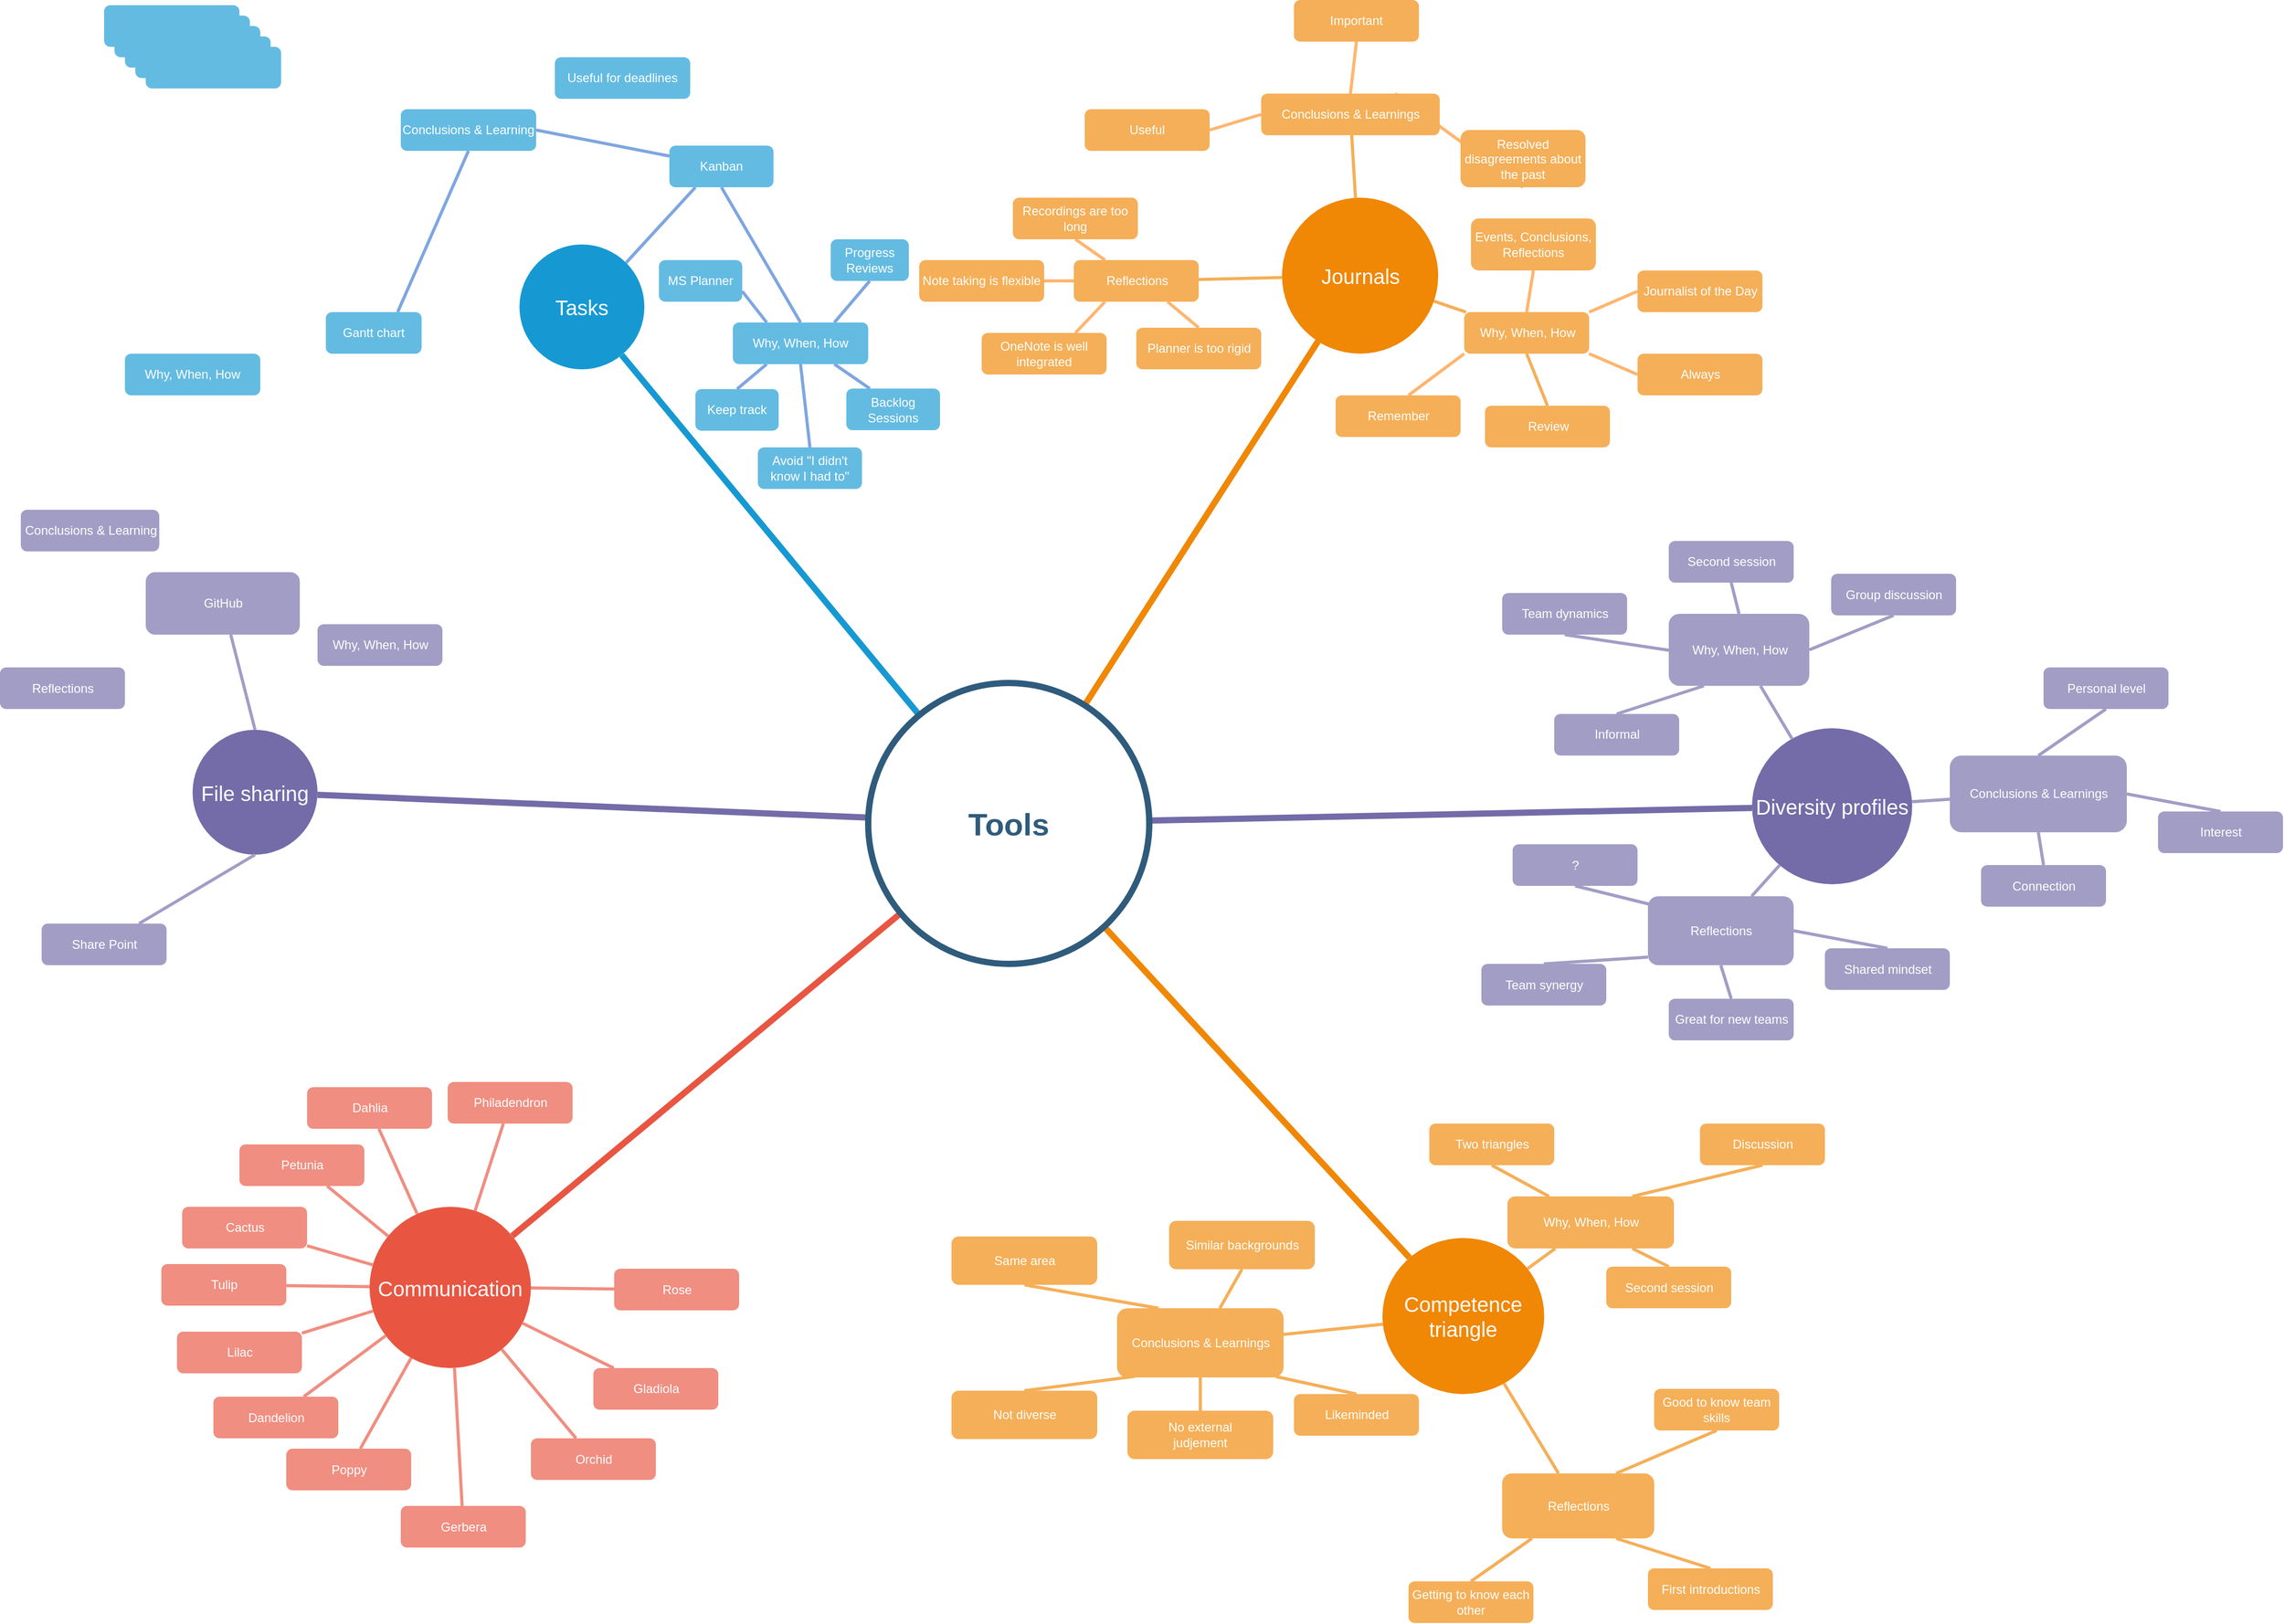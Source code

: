 <mxfile version="13.7.7" type="github">
  <diagram id="6a731a19-8d31-9384-78a2-239565b7b9f0" name="Page-1">
    <mxGraphModel dx="1673" dy="936" grid="1" gridSize="10" guides="1" tooltips="1" connect="1" arrows="1" fold="1" page="1" pageScale="1" pageWidth="1169" pageHeight="827" background="#ffffff" math="0" shadow="0">
      <root>
        <mxCell id="0" />
        <mxCell id="1" parent="0" />
        <mxCell id="bX_sGphsYdJyJwY-GeFy-1598" style="edgeStyle=none;orthogonalLoop=1;jettySize=auto;html=1;exitX=1;exitY=0;exitDx=0;exitDy=0;entryX=0.25;entryY=1;entryDx=0;entryDy=0;startArrow=none;startFill=0;endArrow=none;endFill=0;strokeWidth=3;strokeColor=#7EA6E0;" edge="1" parent="1" source="1350" target="bX_sGphsYdJyJwY-GeFy-1595">
          <mxGeometry relative="1" as="geometry" />
        </mxCell>
        <mxCell id="1350" value="Tasks" style="ellipse;whiteSpace=wrap;html=1;shadow=0;fontFamily=Helvetica;fontSize=20;fontColor=#FFFFFF;align=center;strokeWidth=3;fillColor=#1699D3;strokeColor=none;" parent="1" vertex="1">
          <mxGeometry x="626" y="255" width="120" height="120" as="geometry" />
        </mxCell>
        <mxCell id="1351" value="Journals" style="ellipse;whiteSpace=wrap;html=1;shadow=0;fontFamily=Helvetica;fontSize=20;fontColor=#FFFFFF;align=center;strokeWidth=3;fillColor=#F08705;strokeColor=none;gradientColor=none;" parent="1" vertex="1">
          <mxGeometry x="1358.5" y="210" width="150" height="150" as="geometry" />
        </mxCell>
        <mxCell id="1354" value="Diversity profiles" style="ellipse;whiteSpace=wrap;html=1;shadow=0;fontFamily=Helvetica;fontSize=20;fontColor=#FFFFFF;align=center;strokeWidth=3;fillColor=#736ca8;strokeColor=none;" parent="1" vertex="1">
          <mxGeometry x="1810" y="720" width="153.84" height="150" as="geometry" />
        </mxCell>
        <mxCell id="1355" value="Competence triangle" style="ellipse;whiteSpace=wrap;html=1;shadow=0;fontFamily=Helvetica;fontSize=20;fontColor=#FFFFFF;align=center;strokeWidth=3;fillColor=#F08705;strokeColor=none;" parent="1" vertex="1">
          <mxGeometry x="1455" y="1210" width="155.36" height="150" as="geometry" />
        </mxCell>
        <mxCell id="1356" value="Communication" style="ellipse;whiteSpace=wrap;html=1;shadow=0;fontFamily=Helvetica;fontSize=20;fontColor=#FFFFFF;align=center;strokeWidth=3;fillColor=#E85642;strokeColor=none;" parent="1" vertex="1">
          <mxGeometry x="482" y="1180" width="155" height="155" as="geometry" />
        </mxCell>
        <mxCell id="bX_sGphsYdJyJwY-GeFy-1578" style="edgeStyle=none;orthogonalLoop=1;jettySize=auto;html=1;exitX=0.75;exitY=0;exitDx=0;exitDy=0;entryX=0.5;entryY=1;entryDx=0;entryDy=0;startArrow=none;startFill=0;endArrow=none;endFill=0;strokeColor=#FFB570;strokeWidth=3;" edge="1" parent="1" source="1357" target="bX_sGphsYdJyJwY-GeFy-1561">
          <mxGeometry relative="1" as="geometry" />
        </mxCell>
        <mxCell id="bX_sGphsYdJyJwY-GeFy-1579" style="edgeStyle=none;orthogonalLoop=1;jettySize=auto;html=1;exitX=0.5;exitY=0;exitDx=0;exitDy=0;entryX=0.5;entryY=1;entryDx=0;entryDy=0;startArrow=none;startFill=0;endArrow=none;endFill=0;strokeColor=#FFB570;strokeWidth=3;" edge="1" parent="1" source="1357" target="bX_sGphsYdJyJwY-GeFy-1560">
          <mxGeometry relative="1" as="geometry" />
        </mxCell>
        <mxCell id="bX_sGphsYdJyJwY-GeFy-1580" style="edgeStyle=none;orthogonalLoop=1;jettySize=auto;html=1;exitX=0;exitY=0.5;exitDx=0;exitDy=0;entryX=1;entryY=0.5;entryDx=0;entryDy=0;startArrow=none;startFill=0;endArrow=none;endFill=0;strokeColor=#FFB570;strokeWidth=3;" edge="1" parent="1" source="1357" target="bX_sGphsYdJyJwY-GeFy-1559">
          <mxGeometry relative="1" as="geometry" />
        </mxCell>
        <mxCell id="1357" value="Conclusions &amp;amp; Learnings" style="rounded=1;fillColor=#f5af58;strokeColor=none;strokeWidth=3;shadow=0;html=1;fontColor=#FFFFFF;" parent="1" vertex="1">
          <mxGeometry x="1338.5" y="110" width="171.5" height="40" as="geometry" />
        </mxCell>
        <mxCell id="1358" value="" style="rounded=1;fillColor=#64BBE2;strokeColor=none;strokeWidth=3;shadow=0;html=1;fontColor=#FFFFFF;whiteSpace=wrap;" parent="1" vertex="1">
          <mxGeometry x="227" y="25.0" width="130" height="40" as="geometry" />
        </mxCell>
        <mxCell id="1359" style="endArrow=none;strokeWidth=6;strokeColor=#1699D3;html=1;" parent="1" source="1515" target="1350" edge="1">
          <mxGeometry relative="1" as="geometry" />
        </mxCell>
        <mxCell id="1360" style="endArrow=none;strokeWidth=6;strokeColor=#f08705;html=1;" parent="1" source="1515" target="1351" edge="1">
          <mxGeometry relative="1" as="geometry" />
        </mxCell>
        <mxCell id="1363" style="endArrow=none;strokeWidth=6;strokeColor=#736CA8;html=1;" parent="1" source="1515" target="1516" edge="1">
          <mxGeometry relative="1" as="geometry" />
        </mxCell>
        <mxCell id="1364" style="endArrow=none;strokeWidth=6;strokeColor=#736ca8;html=1;" parent="1" source="1515" target="1354" edge="1">
          <mxGeometry relative="1" as="geometry" />
        </mxCell>
        <mxCell id="1365" value="" style="edgeStyle=none;endArrow=none;strokeWidth=6;strokeColor=#F08705;html=1;" parent="1" source="1515" target="1355" edge="1">
          <mxGeometry x="181" y="226.5" width="100" height="100" as="geometry">
            <mxPoint x="181" y="326.5" as="sourcePoint" />
            <mxPoint x="281" y="226.5" as="targetPoint" />
          </mxGeometry>
        </mxCell>
        <mxCell id="1366" value="" style="edgeStyle=none;endArrow=none;strokeWidth=6;strokeColor=#E85642;html=1;" parent="1" source="1515" target="1356" edge="1">
          <mxGeometry x="181" y="226.5" width="100" height="100" as="geometry">
            <mxPoint x="181" y="326.5" as="sourcePoint" />
            <mxPoint x="281" y="226.5" as="targetPoint" />
          </mxGeometry>
        </mxCell>
        <mxCell id="bX_sGphsYdJyJwY-GeFy-1583" style="edgeStyle=none;orthogonalLoop=1;jettySize=auto;html=1;exitX=0.75;exitY=1;exitDx=0;exitDy=0;entryX=0.5;entryY=0;entryDx=0;entryDy=0;startArrow=none;startFill=0;endArrow=none;endFill=0;strokeColor=#FFB570;strokeWidth=3;" edge="1" parent="1" source="1389" target="bX_sGphsYdJyJwY-GeFy-1556">
          <mxGeometry relative="1" as="geometry" />
        </mxCell>
        <mxCell id="bX_sGphsYdJyJwY-GeFy-1584" style="edgeStyle=none;orthogonalLoop=1;jettySize=auto;html=1;exitX=0.25;exitY=1;exitDx=0;exitDy=0;entryX=0.75;entryY=0;entryDx=0;entryDy=0;startArrow=none;startFill=0;endArrow=none;endFill=0;strokeColor=#FFB570;strokeWidth=3;" edge="1" parent="1" source="1389" target="bX_sGphsYdJyJwY-GeFy-1555">
          <mxGeometry relative="1" as="geometry" />
        </mxCell>
        <mxCell id="bX_sGphsYdJyJwY-GeFy-1585" style="edgeStyle=none;orthogonalLoop=1;jettySize=auto;html=1;exitX=0;exitY=0.5;exitDx=0;exitDy=0;entryX=1;entryY=0.5;entryDx=0;entryDy=0;startArrow=none;startFill=0;endArrow=none;endFill=0;strokeColor=#FFB570;strokeWidth=3;" edge="1" parent="1" source="1389" target="bX_sGphsYdJyJwY-GeFy-1557">
          <mxGeometry relative="1" as="geometry" />
        </mxCell>
        <mxCell id="bX_sGphsYdJyJwY-GeFy-1586" style="edgeStyle=none;orthogonalLoop=1;jettySize=auto;html=1;exitX=0.25;exitY=0;exitDx=0;exitDy=0;entryX=0.5;entryY=1;entryDx=0;entryDy=0;startArrow=none;startFill=0;endArrow=none;endFill=0;strokeColor=#FFB570;strokeWidth=3;" edge="1" parent="1" source="1389" target="bX_sGphsYdJyJwY-GeFy-1558">
          <mxGeometry relative="1" as="geometry" />
        </mxCell>
        <mxCell id="1389" value="Reflections" style="rounded=1;fillColor=#f5af58;strokeColor=none;strokeWidth=3;shadow=0;html=1;fontColor=#FFFFFF;" parent="1" vertex="1">
          <mxGeometry x="1158.5" y="270" width="120" height="40" as="geometry" />
        </mxCell>
        <mxCell id="bX_sGphsYdJyJwY-GeFy-1572" style="orthogonalLoop=1;jettySize=auto;html=1;exitX=0;exitY=1;exitDx=0;exitDy=0;entryX=0.583;entryY=0;entryDx=0;entryDy=0;entryPerimeter=0;fillColor=#ffe6cc;strokeWidth=3;startArrow=none;startFill=0;endArrow=none;endFill=0;strokeColor=#FFB570;" edge="1" parent="1" source="1390" target="bX_sGphsYdJyJwY-GeFy-1552">
          <mxGeometry relative="1" as="geometry" />
        </mxCell>
        <mxCell id="bX_sGphsYdJyJwY-GeFy-1573" style="edgeStyle=none;orthogonalLoop=1;jettySize=auto;html=1;exitX=1;exitY=1;exitDx=0;exitDy=0;entryX=0;entryY=0.5;entryDx=0;entryDy=0;startArrow=none;startFill=0;endArrow=none;endFill=0;strokeColor=#FFB570;strokeWidth=3;" edge="1" parent="1" source="1390" target="bX_sGphsYdJyJwY-GeFy-1550">
          <mxGeometry relative="1" as="geometry" />
        </mxCell>
        <mxCell id="bX_sGphsYdJyJwY-GeFy-1574" style="edgeStyle=none;orthogonalLoop=1;jettySize=auto;html=1;exitX=1;exitY=0;exitDx=0;exitDy=0;entryX=0;entryY=0.5;entryDx=0;entryDy=0;startArrow=none;startFill=0;endArrow=none;endFill=0;strokeColor=#FFB570;strokeWidth=3;" edge="1" parent="1" source="1390" target="bX_sGphsYdJyJwY-GeFy-1549">
          <mxGeometry relative="1" as="geometry" />
        </mxCell>
        <mxCell id="bX_sGphsYdJyJwY-GeFy-1575" style="edgeStyle=none;orthogonalLoop=1;jettySize=auto;html=1;exitX=0.5;exitY=0;exitDx=0;exitDy=0;entryX=0.5;entryY=1;entryDx=0;entryDy=0;startArrow=none;startFill=0;endArrow=none;endFill=0;strokeColor=#FFB570;strokeWidth=3;" edge="1" parent="1" source="1390" target="bX_sGphsYdJyJwY-GeFy-1548">
          <mxGeometry relative="1" as="geometry" />
        </mxCell>
        <mxCell id="1390" value="Why, When, How" style="rounded=1;fillColor=#f5af58;strokeColor=none;strokeWidth=3;shadow=0;html=1;fontColor=#FFFFFF;" parent="1" vertex="1">
          <mxGeometry x="1533.5" y="320" width="120" height="40" as="geometry" />
        </mxCell>
        <mxCell id="1399" value="" style="edgeStyle=none;endArrow=none;strokeWidth=3;strokeColor=#F5AF58;html=1;" parent="1" source="1351" target="1357" edge="1">
          <mxGeometry x="258.5" y="20" width="100" height="100" as="geometry">
            <mxPoint x="258.5" y="120" as="sourcePoint" />
            <mxPoint x="358.5" y="20" as="targetPoint" />
          </mxGeometry>
        </mxCell>
        <mxCell id="1401" value="" style="edgeStyle=none;endArrow=none;strokeWidth=3;strokeColor=#F5AF58;html=1;" parent="1" source="1351" target="1389" edge="1">
          <mxGeometry x="258.5" y="20" width="100" height="100" as="geometry">
            <mxPoint x="258.5" y="120" as="sourcePoint" />
            <mxPoint x="358.5" y="20" as="targetPoint" />
          </mxGeometry>
        </mxCell>
        <mxCell id="1402" value="" style="edgeStyle=none;endArrow=none;strokeWidth=3;strokeColor=#F5AF58;html=1;" parent="1" source="1351" target="1390" edge="1">
          <mxGeometry x="258.5" y="20" width="100" height="100" as="geometry">
            <mxPoint x="258.5" y="120" as="sourcePoint" />
            <mxPoint x="358.5" y="20" as="targetPoint" />
          </mxGeometry>
        </mxCell>
        <mxCell id="1457" value="Why, When, How" style="rounded=1;fillColor=#a29dc5;strokeColor=none;strokeWidth=3;shadow=0;html=1;fontColor=#FFFFFF;" parent="1" vertex="1">
          <mxGeometry x="1730" y="610" width="135" height="69.25" as="geometry" />
        </mxCell>
        <mxCell id="1458" value="Reflections" style="rounded=1;fillColor=#a29dc5;strokeColor=none;strokeWidth=3;shadow=0;html=1;fontColor=#FFFFFF;" parent="1" vertex="1">
          <mxGeometry x="1710" y="881.5" width="140" height="66.25" as="geometry" />
        </mxCell>
        <mxCell id="1460" value="Conclusions &amp;amp; Learnings" style="rounded=1;fillColor=#a29dc5;strokeColor=none;strokeWidth=3;shadow=0;html=1;fontColor=#FFFFFF;" parent="1" vertex="1">
          <mxGeometry x="2000" y="746.25" width="170" height="73.75" as="geometry" />
        </mxCell>
        <mxCell id="1463" value="" style="edgeStyle=none;endArrow=none;strokeWidth=3;strokeColor=#A29DC5;html=1;" parent="1" source="1354" target="1460" edge="1">
          <mxGeometry x="350" y="-551.25" width="100" height="100" as="geometry">
            <mxPoint x="350" y="-451.25" as="sourcePoint" />
            <mxPoint x="450" y="-551.25" as="targetPoint" />
          </mxGeometry>
        </mxCell>
        <mxCell id="1465" value="" style="edgeStyle=none;endArrow=none;strokeWidth=3;strokeColor=#A29DC5;html=1;" parent="1" source="1354" target="1458" edge="1">
          <mxGeometry x="350" y="-551.25" width="100" height="100" as="geometry">
            <mxPoint x="350" y="-451.25" as="sourcePoint" />
            <mxPoint x="450" y="-551.25" as="targetPoint" />
          </mxGeometry>
        </mxCell>
        <mxCell id="1467" value="" style="edgeStyle=none;endArrow=none;strokeWidth=3;strokeColor=#A29DC5;html=1;" parent="1" source="1354" target="1457" edge="1">
          <mxGeometry x="350" y="-551.25" width="100" height="100" as="geometry">
            <mxPoint x="350" y="-451.25" as="sourcePoint" />
            <mxPoint x="450" y="-551.25" as="targetPoint" />
          </mxGeometry>
        </mxCell>
        <mxCell id="1468" value="Why, When, How" style="rounded=1;fillColor=#f5af58;strokeColor=none;strokeWidth=3;shadow=0;html=1;fontColor=#FFFFFF;" parent="1" vertex="1">
          <mxGeometry x="1575" y="1170" width="160" height="50" as="geometry" />
        </mxCell>
        <mxCell id="1471" value="Reflections" style="rounded=1;fillColor=#f5af58;strokeColor=none;strokeWidth=3;shadow=0;html=1;fontColor=#FFFFFF;" parent="1" vertex="1">
          <mxGeometry x="1570" y="1436.25" width="146" height="62.5" as="geometry" />
        </mxCell>
        <mxCell id="1473" value="Conclusions &amp;amp; Learnings" style="rounded=1;fillColor=#f5af58;strokeColor=none;strokeWidth=3;shadow=0;html=1;fontColor=#FFFFFF;" parent="1" vertex="1">
          <mxGeometry x="1200" y="1277.5" width="160" height="66.5" as="geometry" />
        </mxCell>
        <mxCell id="1480" value="" style="edgeStyle=none;endArrow=none;strokeWidth=3;strokeColor=#F5AF58;html=1;" parent="1" source="1355" target="1468" edge="1">
          <mxGeometry x="443.5" y="-38.5" width="100" height="100" as="geometry">
            <mxPoint x="443.5" y="61.5" as="sourcePoint" />
            <mxPoint x="543.5" y="-38.5" as="targetPoint" />
          </mxGeometry>
        </mxCell>
        <mxCell id="1483" value="" style="edgeStyle=none;endArrow=none;strokeWidth=3;strokeColor=#F5AF58;html=1;" parent="1" source="1355" target="1471" edge="1">
          <mxGeometry x="443.5" y="-38.5" width="100" height="100" as="geometry">
            <mxPoint x="443.5" y="61.5" as="sourcePoint" />
            <mxPoint x="543.5" y="-38.5" as="targetPoint" />
          </mxGeometry>
        </mxCell>
        <mxCell id="1485" value="" style="edgeStyle=none;endArrow=none;strokeWidth=3;strokeColor=#F5AF58;html=1;" parent="1" source="1355" target="1473" edge="1">
          <mxGeometry x="443.5" y="-38.5" width="100" height="100" as="geometry">
            <mxPoint x="443.5" y="61.5" as="sourcePoint" />
            <mxPoint x="543.5" y="-38.5" as="targetPoint" />
          </mxGeometry>
        </mxCell>
        <mxCell id="1490" value="Philadendron" style="rounded=1;fillColor=#f08e81;strokeColor=none;strokeWidth=3;shadow=0;html=1;fontColor=#FFFFFF;" parent="1" vertex="1">
          <mxGeometry x="557" y="1060" width="120" height="40" as="geometry" />
        </mxCell>
        <mxCell id="1491" value="Dahlia" style="rounded=1;fillColor=#f08e81;strokeColor=none;strokeWidth=3;shadow=0;html=1;fontColor=#FFFFFF;" parent="1" vertex="1">
          <mxGeometry x="422" y="1065" width="120" height="40" as="geometry" />
        </mxCell>
        <mxCell id="1492" value="Petunia" style="rounded=1;fillColor=#f08e81;strokeColor=none;strokeWidth=3;shadow=0;html=1;fontColor=#FFFFFF;" parent="1" vertex="1">
          <mxGeometry x="357" y="1120" width="120" height="40" as="geometry" />
        </mxCell>
        <mxCell id="1493" value="Cactus" style="rounded=1;fillColor=#f08e81;strokeColor=none;strokeWidth=3;shadow=0;html=1;fontColor=#FFFFFF;" parent="1" vertex="1">
          <mxGeometry x="302" y="1180" width="120" height="40" as="geometry" />
        </mxCell>
        <mxCell id="1494" value="Tulip" style="rounded=1;fillColor=#f08e81;strokeColor=none;strokeWidth=3;shadow=0;html=1;fontColor=#FFFFFF;" parent="1" vertex="1">
          <mxGeometry x="282" y="1235" width="120" height="40" as="geometry" />
        </mxCell>
        <mxCell id="1495" value="Lilac" style="rounded=1;fillColor=#f08e81;strokeColor=none;strokeWidth=3;shadow=0;html=1;fontColor=#FFFFFF;" parent="1" vertex="1">
          <mxGeometry x="297" y="1300" width="120" height="40" as="geometry" />
        </mxCell>
        <mxCell id="1496" value="Dandelion" style="rounded=1;fillColor=#f08e81;strokeColor=none;strokeWidth=3;shadow=0;html=1;fontColor=#FFFFFF;" parent="1" vertex="1">
          <mxGeometry x="332" y="1362.5" width="120" height="40" as="geometry" />
        </mxCell>
        <mxCell id="1497" value="Poppy" style="rounded=1;fillColor=#f08e81;strokeColor=none;strokeWidth=3;shadow=0;html=1;fontColor=#FFFFFF;" parent="1" vertex="1">
          <mxGeometry x="402" y="1412.5" width="120" height="40" as="geometry" />
        </mxCell>
        <mxCell id="1498" value="Gerbera" style="rounded=1;fillColor=#f08e81;strokeColor=none;strokeWidth=3;shadow=0;html=1;fontColor=#FFFFFF;" parent="1" vertex="1">
          <mxGeometry x="512" y="1467.5" width="120" height="40" as="geometry" />
        </mxCell>
        <mxCell id="1499" value="Orchid" style="rounded=1;fillColor=#f08e81;strokeColor=none;strokeWidth=3;shadow=0;html=1;fontColor=#FFFFFF;" parent="1" vertex="1">
          <mxGeometry x="637" y="1402.5" width="120" height="40" as="geometry" />
        </mxCell>
        <mxCell id="1500" value="Gladiola" style="rounded=1;fillColor=#f08e81;strokeColor=none;strokeWidth=3;shadow=0;html=1;fontColor=#FFFFFF;" parent="1" vertex="1">
          <mxGeometry x="697" y="1335" width="120" height="40" as="geometry" />
        </mxCell>
        <mxCell id="1501" value="Rose" style="rounded=1;fillColor=#f08e81;strokeColor=none;strokeWidth=3;shadow=0;html=1;fontColor=#FFFFFF;" parent="1" vertex="1">
          <mxGeometry x="717" y="1239.5" width="120" height="40" as="geometry" />
        </mxCell>
        <mxCell id="1502" value="" style="edgeStyle=none;endArrow=none;strokeWidth=3;strokeColor=#F08E81;html=1;" parent="1" source="1356" target="1501" edge="1">
          <mxGeometry x="122" y="105" width="100" height="100" as="geometry">
            <mxPoint x="122" y="205" as="sourcePoint" />
            <mxPoint x="222" y="105" as="targetPoint" />
          </mxGeometry>
        </mxCell>
        <mxCell id="1503" value="" style="edgeStyle=none;endArrow=none;strokeWidth=3;strokeColor=#F08E81;html=1;" parent="1" source="1356" target="1490" edge="1">
          <mxGeometry x="122" y="105" width="100" height="100" as="geometry">
            <mxPoint x="122" y="205" as="sourcePoint" />
            <mxPoint x="222" y="105" as="targetPoint" />
          </mxGeometry>
        </mxCell>
        <mxCell id="1504" value="" style="edgeStyle=none;endArrow=none;strokeWidth=3;strokeColor=#F08E81;html=1;" parent="1" source="1356" target="1491" edge="1">
          <mxGeometry x="122" y="105" width="100" height="100" as="geometry">
            <mxPoint x="122" y="205" as="sourcePoint" />
            <mxPoint x="222" y="105" as="targetPoint" />
          </mxGeometry>
        </mxCell>
        <mxCell id="1505" value="" style="edgeStyle=none;endArrow=none;strokeWidth=3;strokeColor=#F08E81;html=1;" parent="1" source="1356" target="1492" edge="1">
          <mxGeometry x="122" y="105" width="100" height="100" as="geometry">
            <mxPoint x="122" y="205" as="sourcePoint" />
            <mxPoint x="222" y="105" as="targetPoint" />
          </mxGeometry>
        </mxCell>
        <mxCell id="1506" value="" style="edgeStyle=none;endArrow=none;strokeWidth=3;strokeColor=#F08E81;html=1;" parent="1" source="1356" target="1493" edge="1">
          <mxGeometry x="122" y="105" width="100" height="100" as="geometry">
            <mxPoint x="122" y="205" as="sourcePoint" />
            <mxPoint x="222" y="105" as="targetPoint" />
          </mxGeometry>
        </mxCell>
        <mxCell id="1507" value="" style="edgeStyle=none;endArrow=none;strokeWidth=3;strokeColor=#F08E81;html=1;" parent="1" source="1356" target="1494" edge="1">
          <mxGeometry x="122" y="105" width="100" height="100" as="geometry">
            <mxPoint x="122" y="205" as="sourcePoint" />
            <mxPoint x="222" y="105" as="targetPoint" />
          </mxGeometry>
        </mxCell>
        <mxCell id="1508" value="" style="edgeStyle=none;endArrow=none;strokeWidth=3;strokeColor=#F08E81;html=1;" parent="1" source="1356" target="1495" edge="1">
          <mxGeometry x="122" y="105" width="100" height="100" as="geometry">
            <mxPoint x="122" y="205" as="sourcePoint" />
            <mxPoint x="222" y="105" as="targetPoint" />
          </mxGeometry>
        </mxCell>
        <mxCell id="1509" value="" style="edgeStyle=none;endArrow=none;strokeWidth=3;strokeColor=#F08E81;html=1;" parent="1" source="1356" target="1496" edge="1">
          <mxGeometry x="122" y="105" width="100" height="100" as="geometry">
            <mxPoint x="122" y="205" as="sourcePoint" />
            <mxPoint x="222" y="105" as="targetPoint" />
          </mxGeometry>
        </mxCell>
        <mxCell id="1510" value="" style="edgeStyle=none;endArrow=none;strokeWidth=3;strokeColor=#F08E81;html=1;" parent="1" source="1356" target="1497" edge="1">
          <mxGeometry x="122" y="105" width="100" height="100" as="geometry">
            <mxPoint x="122" y="205" as="sourcePoint" />
            <mxPoint x="222" y="105" as="targetPoint" />
          </mxGeometry>
        </mxCell>
        <mxCell id="1511" value="" style="edgeStyle=none;endArrow=none;strokeWidth=3;strokeColor=#F08E81;html=1;" parent="1" source="1356" target="1498" edge="1">
          <mxGeometry x="122" y="105" width="100" height="100" as="geometry">
            <mxPoint x="122" y="205" as="sourcePoint" />
            <mxPoint x="222" y="105" as="targetPoint" />
          </mxGeometry>
        </mxCell>
        <mxCell id="1512" value="" style="edgeStyle=none;endArrow=none;strokeWidth=3;strokeColor=#F08E81;html=1;" parent="1" source="1356" target="1499" edge="1">
          <mxGeometry x="122" y="105" width="100" height="100" as="geometry">
            <mxPoint x="122" y="205" as="sourcePoint" />
            <mxPoint x="222" y="105" as="targetPoint" />
          </mxGeometry>
        </mxCell>
        <mxCell id="1513" value="" style="edgeStyle=none;endArrow=none;strokeWidth=3;strokeColor=#F08E81;html=1;" parent="1" source="1356" target="1500" edge="1">
          <mxGeometry x="122" y="105" width="100" height="100" as="geometry">
            <mxPoint x="122" y="205" as="sourcePoint" />
            <mxPoint x="222" y="105" as="targetPoint" />
          </mxGeometry>
        </mxCell>
        <mxCell id="1515" value="Tools" style="ellipse;whiteSpace=wrap;html=1;shadow=0;fontFamily=Helvetica;fontSize=30;fontColor=#2F5B7C;align=center;strokeColor=#2F5B7C;strokeWidth=6;fillColor=#FFFFFF;fontStyle=1;gradientColor=none;" parent="1" vertex="1">
          <mxGeometry x="961" y="676.5" width="270" height="270" as="geometry" />
        </mxCell>
        <mxCell id="1516" value="File sharing" style="ellipse;whiteSpace=wrap;html=1;shadow=0;fontFamily=Helvetica;fontSize=20;fontColor=#FFFFFF;align=center;strokeWidth=3;fillColor=#736ca8;strokeColor=none;" parent="1" vertex="1">
          <mxGeometry x="312" y="721.5" width="120" height="120" as="geometry" />
        </mxCell>
        <mxCell id="1519" value="GitHub" style="rounded=1;fillColor=#a29dc5;strokeColor=none;strokeWidth=3;shadow=0;html=1;fontColor=#FFFFFF;" parent="1" vertex="1">
          <mxGeometry x="267" y="570" width="148" height="60" as="geometry" />
        </mxCell>
        <mxCell id="1526" value="Share Point" style="rounded=1;fillColor=#a29dc5;strokeColor=none;strokeWidth=3;shadow=0;html=1;fontColor=#FFFFFF;" parent="1" vertex="1">
          <mxGeometry x="167" y="907.75" width="120" height="40" as="geometry" />
        </mxCell>
        <mxCell id="1531" value="" style="edgeStyle=none;endArrow=none;strokeWidth=3;strokeColor=#A29DC5;html=1;exitX=0.5;exitY=0;exitDx=0;exitDy=0;" parent="1" source="1516" target="1519" edge="1">
          <mxGeometry x="-1498" y="-303.5" width="100" height="100" as="geometry">
            <mxPoint x="-1498" y="-203.5" as="sourcePoint" />
            <mxPoint x="-1398" y="-303.5" as="targetPoint" />
          </mxGeometry>
        </mxCell>
        <mxCell id="1538" value="" style="edgeStyle=none;endArrow=none;strokeWidth=3;strokeColor=#A29DC5;html=1;exitX=0.5;exitY=1;exitDx=0;exitDy=0;" parent="1" source="1516" target="1526" edge="1">
          <mxGeometry x="-1498" y="-303.5" width="100" height="100" as="geometry">
            <mxPoint x="-1498" y="-203.5" as="sourcePoint" />
            <mxPoint x="-1398" y="-303.5" as="targetPoint" />
          </mxGeometry>
        </mxCell>
        <mxCell id="1542" style="edgeStyle=none;rounded=0;html=1;exitX=0.5;exitY=1;endArrow=none;endFill=0;jettySize=auto;orthogonalLoop=1;strokeColor=#736CA8;strokeWidth=2;fillColor=#64bbe2;fontSize=20;fontColor=#23445D;" parent="1" edge="1">
          <mxGeometry relative="1" as="geometry">
            <mxPoint x="137" y="771.5" as="sourcePoint" />
            <mxPoint x="137" y="771.5" as="targetPoint" />
          </mxGeometry>
        </mxCell>
        <mxCell id="bX_sGphsYdJyJwY-GeFy-1548" value="Events, Conclusions, Reflections" style="rounded=1;fillColor=#f5af58;strokeColor=none;strokeWidth=3;shadow=0;html=1;fontColor=#FFFFFF;whiteSpace=wrap;" parent="1" vertex="1">
          <mxGeometry x="1540" y="230" width="120" height="50" as="geometry" />
        </mxCell>
        <mxCell id="bX_sGphsYdJyJwY-GeFy-1549" value="Journalist of the Day" style="rounded=1;fillColor=#f5af58;strokeColor=none;strokeWidth=3;shadow=0;html=1;fontColor=#FFFFFF;" parent="1" vertex="1">
          <mxGeometry x="1700" y="280" width="120" height="40" as="geometry" />
        </mxCell>
        <mxCell id="bX_sGphsYdJyJwY-GeFy-1550" value="Always" style="rounded=1;fillColor=#f5af58;strokeColor=none;strokeWidth=3;shadow=0;html=1;fontColor=#FFFFFF;" parent="1" vertex="1">
          <mxGeometry x="1700" y="360" width="120" height="40" as="geometry" />
        </mxCell>
        <mxCell id="bX_sGphsYdJyJwY-GeFy-1551" value="Review" style="rounded=1;fillColor=#f5af58;strokeColor=none;strokeWidth=3;shadow=0;html=1;fontColor=#FFFFFF;" parent="1" vertex="1">
          <mxGeometry x="1553.5" y="410" width="120" height="40" as="geometry" />
        </mxCell>
        <mxCell id="bX_sGphsYdJyJwY-GeFy-1552" value="Remember" style="rounded=1;fillColor=#f5af58;strokeColor=none;strokeWidth=3;shadow=0;html=1;fontColor=#FFFFFF;" parent="1" vertex="1">
          <mxGeometry x="1410" y="400" width="120" height="40" as="geometry" />
        </mxCell>
        <mxCell id="yF91-XxOJwj9PDJPTug--1546" value="Similar backgrounds" style="rounded=1;fillColor=#f5af58;strokeColor=none;strokeWidth=3;shadow=0;html=1;fontColor=#FFFFFF;" vertex="1" parent="1">
          <mxGeometry x="1250" y="1193.5" width="140" height="46.5" as="geometry" />
        </mxCell>
        <mxCell id="yF91-XxOJwj9PDJPTug--1547" value="Not diverse" style="rounded=1;fillColor=#f5af58;strokeColor=none;strokeWidth=3;shadow=0;html=1;fontColor=#FFFFFF;" vertex="1" parent="1">
          <mxGeometry x="1041" y="1356.75" width="140" height="46.5" as="geometry" />
        </mxCell>
        <mxCell id="bX_sGphsYdJyJwY-GeFy-1555" value="OneNote is well integrated" style="rounded=1;fillColor=#f5af58;strokeColor=none;strokeWidth=3;shadow=0;html=1;fontColor=#FFFFFF;whiteSpace=wrap;" vertex="1" parent="1">
          <mxGeometry x="1070" y="340" width="120" height="40" as="geometry" />
        </mxCell>
        <mxCell id="yF91-XxOJwj9PDJPTug--1548" value="Same area" style="rounded=1;fillColor=#f5af58;strokeColor=none;strokeWidth=3;shadow=0;html=1;fontColor=#FFFFFF;" vertex="1" parent="1">
          <mxGeometry x="1041" y="1208.5" width="140" height="46.5" as="geometry" />
        </mxCell>
        <mxCell id="bX_sGphsYdJyJwY-GeFy-1556" value="Planner is too rigid" style="rounded=1;fillColor=#f5af58;strokeColor=none;strokeWidth=3;shadow=0;html=1;fontColor=#FFFFFF;whiteSpace=wrap;" vertex="1" parent="1">
          <mxGeometry x="1218.5" y="335" width="120" height="40" as="geometry" />
        </mxCell>
        <mxCell id="yF91-XxOJwj9PDJPTug--1551" value="Likeminded" style="rounded=1;fillColor=#f5af58;strokeColor=none;strokeWidth=3;shadow=0;html=1;fontColor=#FFFFFF;" vertex="1" parent="1">
          <mxGeometry x="1370" y="1360" width="120" height="40" as="geometry" />
        </mxCell>
        <mxCell id="bX_sGphsYdJyJwY-GeFy-1557" value="Note taking is flexible" style="rounded=1;fillColor=#f5af58;strokeColor=none;strokeWidth=3;shadow=0;html=1;fontColor=#FFFFFF;whiteSpace=wrap;" vertex="1" parent="1">
          <mxGeometry x="1010" y="270" width="120" height="40" as="geometry" />
        </mxCell>
        <mxCell id="yF91-XxOJwj9PDJPTug--1552" value="Getting to know each other" style="rounded=1;fillColor=#f5af58;strokeColor=none;strokeWidth=3;shadow=0;html=1;fontColor=#FFFFFF;whiteSpace=wrap;" vertex="1" parent="1">
          <mxGeometry x="1480" y="1540" width="120" height="40" as="geometry" />
        </mxCell>
        <mxCell id="bX_sGphsYdJyJwY-GeFy-1558" value="Recordings are too long" style="rounded=1;fillColor=#f5af58;strokeColor=none;strokeWidth=3;shadow=0;html=1;fontColor=#FFFFFF;whiteSpace=wrap;" vertex="1" parent="1">
          <mxGeometry x="1100" y="210" width="120" height="40" as="geometry" />
        </mxCell>
        <mxCell id="yF91-XxOJwj9PDJPTug--1553" value="First introductions" style="rounded=1;fillColor=#f5af58;strokeColor=none;strokeWidth=3;shadow=0;html=1;fontColor=#FFFFFF;" vertex="1" parent="1">
          <mxGeometry x="1710" y="1527.5" width="120" height="40" as="geometry" />
        </mxCell>
        <mxCell id="bX_sGphsYdJyJwY-GeFy-1559" value="Useful" style="rounded=1;fillColor=#f5af58;strokeColor=none;strokeWidth=3;shadow=0;html=1;fontColor=#FFFFFF;whiteSpace=wrap;" vertex="1" parent="1">
          <mxGeometry x="1169" y="125" width="120" height="40" as="geometry" />
        </mxCell>
        <mxCell id="yF91-XxOJwj9PDJPTug--1554" value="Good to know team skills" style="rounded=1;fillColor=#f5af58;strokeColor=none;strokeWidth=3;shadow=0;html=1;fontColor=#FFFFFF;whiteSpace=wrap;" vertex="1" parent="1">
          <mxGeometry x="1716" y="1355" width="120" height="40" as="geometry" />
        </mxCell>
        <mxCell id="yF91-XxOJwj9PDJPTug--1555" value="No external&lt;br&gt;judjement" style="rounded=1;fillColor=#f5af58;strokeColor=none;strokeWidth=3;shadow=0;html=1;fontColor=#FFFFFF;whiteSpace=wrap;" vertex="1" parent="1">
          <mxGeometry x="1210" y="1376" width="140" height="46.5" as="geometry" />
        </mxCell>
        <mxCell id="bX_sGphsYdJyJwY-GeFy-1560" value="Important" style="rounded=1;fillColor=#f5af58;strokeColor=none;strokeWidth=3;shadow=0;html=1;fontColor=#FFFFFF;whiteSpace=wrap;" vertex="1" parent="1">
          <mxGeometry x="1370" y="20" width="120" height="40" as="geometry" />
        </mxCell>
        <mxCell id="yF91-XxOJwj9PDJPTug--1556" value="Two triangles" style="rounded=1;fillColor=#f5af58;strokeColor=none;strokeWidth=3;shadow=0;html=1;fontColor=#FFFFFF;" vertex="1" parent="1">
          <mxGeometry x="1500" y="1100" width="120" height="40" as="geometry" />
        </mxCell>
        <mxCell id="bX_sGphsYdJyJwY-GeFy-1561" value="Resolved disagreements about the past" style="rounded=1;fillColor=#f5af58;strokeColor=none;strokeWidth=3;shadow=0;html=1;fontColor=#FFFFFF;whiteSpace=wrap;" vertex="1" parent="1">
          <mxGeometry x="1530" y="145" width="120" height="55" as="geometry" />
        </mxCell>
        <mxCell id="yF91-XxOJwj9PDJPTug--1557" value="Discussion" style="rounded=1;fillColor=#f5af58;strokeColor=none;strokeWidth=3;shadow=0;html=1;fontColor=#FFFFFF;" vertex="1" parent="1">
          <mxGeometry x="1760" y="1100" width="120" height="40" as="geometry" />
        </mxCell>
        <mxCell id="bX_sGphsYdJyJwY-GeFy-1568" value="" style="edgeStyle=none;endArrow=none;strokeWidth=3;strokeColor=#F5AF58;html=1;exitX=0.5;exitY=1;exitDx=0;exitDy=0;entryX=0.5;entryY=0;entryDx=0;entryDy=0;" edge="1" parent="1" source="1390" target="bX_sGphsYdJyJwY-GeFy-1551">
          <mxGeometry x="351.46" y="81.83" width="100" height="100" as="geometry">
            <mxPoint x="1569.997" y="375.001" as="sourcePoint" />
            <mxPoint x="1626.46" y="388.116" as="targetPoint" />
          </mxGeometry>
        </mxCell>
        <mxCell id="yF91-XxOJwj9PDJPTug--1558" value="Second session" style="rounded=1;fillColor=#f5af58;strokeColor=none;strokeWidth=3;shadow=0;html=1;fontColor=#FFFFFF;" vertex="1" parent="1">
          <mxGeometry x="1670" y="1237.5" width="120" height="40" as="geometry" />
        </mxCell>
        <mxCell id="yF91-XxOJwj9PDJPTug--1560" value="Connection" style="rounded=1;fillColor=#a29dc5;strokeColor=none;strokeWidth=3;shadow=0;html=1;fontColor=#FFFFFF;" vertex="1" parent="1">
          <mxGeometry x="2030" y="851.5" width="120" height="40" as="geometry" />
        </mxCell>
        <mxCell id="yF91-XxOJwj9PDJPTug--1561" value="Interest" style="rounded=1;fillColor=#a29dc5;strokeColor=none;strokeWidth=3;shadow=0;html=1;fontColor=#FFFFFF;" vertex="1" parent="1">
          <mxGeometry x="2200" y="800" width="120" height="40" as="geometry" />
        </mxCell>
        <mxCell id="yF91-XxOJwj9PDJPTug--1562" value="Personal level" style="rounded=1;fillColor=#a29dc5;strokeColor=none;strokeWidth=3;shadow=0;html=1;fontColor=#FFFFFF;" vertex="1" parent="1">
          <mxGeometry x="2090" y="661.5" width="120" height="40" as="geometry" />
        </mxCell>
        <mxCell id="yF91-XxOJwj9PDJPTug--1563" value="Second session" style="rounded=1;fillColor=#a29dc5;strokeColor=none;strokeWidth=3;shadow=0;html=1;fontColor=#FFFFFF;" vertex="1" parent="1">
          <mxGeometry x="1730" y="540" width="120" height="40" as="geometry" />
        </mxCell>
        <mxCell id="yF91-XxOJwj9PDJPTug--1564" value="Informal" style="rounded=1;fillColor=#a29dc5;strokeColor=none;strokeWidth=3;shadow=0;html=1;fontColor=#FFFFFF;" vertex="1" parent="1">
          <mxGeometry x="1620" y="706.25" width="120" height="40" as="geometry" />
        </mxCell>
        <mxCell id="yF91-XxOJwj9PDJPTug--1565" value="Group discussion" style="rounded=1;fillColor=#a29dc5;strokeColor=none;strokeWidth=3;shadow=0;html=1;fontColor=#FFFFFF;" vertex="1" parent="1">
          <mxGeometry x="1886" y="571.5" width="120" height="40" as="geometry" />
        </mxCell>
        <mxCell id="yF91-XxOJwj9PDJPTug--1566" value="Team dynamics" style="rounded=1;fillColor=#a29dc5;strokeColor=none;strokeWidth=3;shadow=0;html=1;fontColor=#FFFFFF;" vertex="1" parent="1">
          <mxGeometry x="1570" y="590" width="120" height="40" as="geometry" />
        </mxCell>
        <mxCell id="yF91-XxOJwj9PDJPTug--1567" value="Team synergy" style="rounded=1;fillColor=#a29dc5;strokeColor=none;strokeWidth=3;shadow=0;html=1;fontColor=#FFFFFF;" vertex="1" parent="1">
          <mxGeometry x="1550" y="946.5" width="120" height="40" as="geometry" />
        </mxCell>
        <mxCell id="yF91-XxOJwj9PDJPTug--1568" value="Great for new teams" style="rounded=1;fillColor=#a29dc5;strokeColor=none;strokeWidth=3;shadow=0;html=1;fontColor=#FFFFFF;" vertex="1" parent="1">
          <mxGeometry x="1730" y="980" width="120" height="40" as="geometry" />
        </mxCell>
        <mxCell id="yF91-XxOJwj9PDJPTug--1569" value="Shared mindset" style="rounded=1;fillColor=#a29dc5;strokeColor=none;strokeWidth=3;shadow=0;html=1;fontColor=#FFFFFF;" vertex="1" parent="1">
          <mxGeometry x="1880" y="931.5" width="120" height="40" as="geometry" />
        </mxCell>
        <mxCell id="yF91-XxOJwj9PDJPTug--1570" value="?" style="rounded=1;fillColor=#a29dc5;strokeColor=none;strokeWidth=3;shadow=0;html=1;fontColor=#FFFFFF;" vertex="1" parent="1">
          <mxGeometry x="1580" y="831.5" width="120" height="40" as="geometry" />
        </mxCell>
        <mxCell id="yF91-XxOJwj9PDJPTug--1572" value="" style="edgeStyle=none;endArrow=none;strokeWidth=3;strokeColor=#F5AF58;html=1;entryX=0.5;entryY=1;entryDx=0;entryDy=0;exitX=0.5;exitY=0;exitDx=0;exitDy=0;" edge="1" parent="1" source="yF91-XxOJwj9PDJPTug--1555" target="1473">
          <mxGeometry x="453.5" y="-28.5" width="100" height="100" as="geometry">
            <mxPoint x="1465.018" y="1311.454" as="sourcePoint" />
            <mxPoint x="1360" y="1314.546" as="targetPoint" />
          </mxGeometry>
        </mxCell>
        <mxCell id="yF91-XxOJwj9PDJPTug--1573" value="" style="edgeStyle=none;endArrow=none;strokeWidth=3;strokeColor=#F5AF58;html=1;entryX=0.95;entryY=0.985;entryDx=0;entryDy=0;entryPerimeter=0;exitX=0.5;exitY=0;exitDx=0;exitDy=0;" edge="1" parent="1" source="yF91-XxOJwj9PDJPTug--1551" target="1473">
          <mxGeometry x="463.5" y="-18.5" width="100" height="100" as="geometry">
            <mxPoint x="1475.018" y="1321.454" as="sourcePoint" />
            <mxPoint x="1370" y="1324.546" as="targetPoint" />
          </mxGeometry>
        </mxCell>
        <mxCell id="bX_sGphsYdJyJwY-GeFy-1588" value="MS Planner" style="rounded=1;fillColor=#64BBE2;strokeColor=none;strokeWidth=3;shadow=0;html=1;fontColor=#FFFFFF;whiteSpace=wrap;" vertex="1" parent="1">
          <mxGeometry x="760" y="270" width="80" height="40" as="geometry" />
        </mxCell>
        <mxCell id="yF91-XxOJwj9PDJPTug--1574" value="" style="edgeStyle=none;endArrow=none;strokeWidth=3;strokeColor=#F5AF58;html=1;exitX=0.106;exitY=0.985;exitDx=0;exitDy=0;entryX=0.5;entryY=0;entryDx=0;entryDy=0;exitPerimeter=0;" edge="1" parent="1" source="1473" target="yF91-XxOJwj9PDJPTug--1547">
          <mxGeometry x="473.5" y="-8.5" width="100" height="100" as="geometry">
            <mxPoint x="1485.018" y="1331.454" as="sourcePoint" />
            <mxPoint x="1380" y="1334.546" as="targetPoint" />
          </mxGeometry>
        </mxCell>
        <mxCell id="bX_sGphsYdJyJwY-GeFy-1589" value="Progress Reviews" style="rounded=1;fillColor=#64BBE2;strokeColor=none;strokeWidth=3;shadow=0;html=1;fontColor=#FFFFFF;whiteSpace=wrap;" vertex="1" parent="1">
          <mxGeometry x="925" y="250" width="75" height="40" as="geometry" />
        </mxCell>
        <mxCell id="yF91-XxOJwj9PDJPTug--1575" value="" style="edgeStyle=none;endArrow=none;strokeWidth=3;strokeColor=#F5AF58;html=1;entryX=0.5;entryY=1;entryDx=0;entryDy=0;exitX=0.25;exitY=0;exitDx=0;exitDy=0;" edge="1" parent="1" source="1473" target="yF91-XxOJwj9PDJPTug--1548">
          <mxGeometry x="483.5" y="1.5" width="100" height="100" as="geometry">
            <mxPoint x="1495.018" y="1341.454" as="sourcePoint" />
            <mxPoint x="1390" y="1344.546" as="targetPoint" />
          </mxGeometry>
        </mxCell>
        <mxCell id="bX_sGphsYdJyJwY-GeFy-1590" value="Backlog Sessions" style="rounded=1;fillColor=#64BBE2;strokeColor=none;strokeWidth=3;shadow=0;html=1;fontColor=#FFFFFF;whiteSpace=wrap;" vertex="1" parent="1">
          <mxGeometry x="940" y="393.5" width="90" height="40" as="geometry" />
        </mxCell>
        <mxCell id="yF91-XxOJwj9PDJPTug--1576" value="" style="edgeStyle=none;endArrow=none;strokeWidth=3;strokeColor=#F5AF58;html=1;entryX=0.5;entryY=1;entryDx=0;entryDy=0;" edge="1" parent="1" source="1473" target="yF91-XxOJwj9PDJPTug--1546">
          <mxGeometry x="493.5" y="11.5" width="100" height="100" as="geometry">
            <mxPoint x="1505.018" y="1351.454" as="sourcePoint" />
            <mxPoint x="1400" y="1354.546" as="targetPoint" />
          </mxGeometry>
        </mxCell>
        <mxCell id="bX_sGphsYdJyJwY-GeFy-1591" value="Avoid &quot;I didn&#39;t know I had to&quot;" style="rounded=1;fillColor=#64BBE2;strokeColor=none;strokeWidth=3;shadow=0;html=1;fontColor=#FFFFFF;whiteSpace=wrap;" vertex="1" parent="1">
          <mxGeometry x="855" y="450" width="100" height="40" as="geometry" />
        </mxCell>
        <mxCell id="yF91-XxOJwj9PDJPTug--1577" value="" style="edgeStyle=none;endArrow=none;strokeWidth=3;strokeColor=#F5AF58;html=1;exitX=0.5;exitY=0;exitDx=0;exitDy=0;" edge="1" parent="1" source="yF91-XxOJwj9PDJPTug--1552" target="1471">
          <mxGeometry x="503.5" y="21.5" width="100" height="100" as="geometry">
            <mxPoint x="1515.018" y="1361.454" as="sourcePoint" />
            <mxPoint x="1410" y="1364.546" as="targetPoint" />
          </mxGeometry>
        </mxCell>
        <mxCell id="bX_sGphsYdJyJwY-GeFy-1592" value="Keep track" style="rounded=1;fillColor=#64BBE2;strokeColor=none;strokeWidth=3;shadow=0;html=1;fontColor=#FFFFFF;whiteSpace=wrap;" vertex="1" parent="1">
          <mxGeometry x="795" y="394" width="80" height="40" as="geometry" />
        </mxCell>
        <mxCell id="yF91-XxOJwj9PDJPTug--1578" value="" style="edgeStyle=none;endArrow=none;strokeWidth=3;strokeColor=#F5AF58;html=1;exitX=0.75;exitY=1;exitDx=0;exitDy=0;entryX=0.5;entryY=0;entryDx=0;entryDy=0;" edge="1" parent="1" source="1471" target="yF91-XxOJwj9PDJPTug--1553">
          <mxGeometry x="513.5" y="31.5" width="100" height="100" as="geometry">
            <mxPoint x="1550" y="1550" as="sourcePoint" />
            <mxPoint x="1608.603" y="1508.75" as="targetPoint" />
          </mxGeometry>
        </mxCell>
        <mxCell id="bX_sGphsYdJyJwY-GeFy-1600" style="edgeStyle=none;orthogonalLoop=1;jettySize=auto;html=1;exitX=0.25;exitY=0;exitDx=0;exitDy=0;entryX=1;entryY=0.75;entryDx=0;entryDy=0;startArrow=none;startFill=0;endArrow=none;endFill=0;strokeColor=#7EA6E0;strokeWidth=3;" edge="1" parent="1" source="bX_sGphsYdJyJwY-GeFy-1593" target="bX_sGphsYdJyJwY-GeFy-1588">
          <mxGeometry relative="1" as="geometry" />
        </mxCell>
        <mxCell id="bX_sGphsYdJyJwY-GeFy-1602" style="edgeStyle=none;orthogonalLoop=1;jettySize=auto;html=1;exitX=0.25;exitY=1;exitDx=0;exitDy=0;entryX=0.5;entryY=0;entryDx=0;entryDy=0;startArrow=none;startFill=0;endArrow=none;endFill=0;strokeColor=#7EA6E0;strokeWidth=3;" edge="1" parent="1" source="bX_sGphsYdJyJwY-GeFy-1593" target="bX_sGphsYdJyJwY-GeFy-1592">
          <mxGeometry relative="1" as="geometry" />
        </mxCell>
        <mxCell id="bX_sGphsYdJyJwY-GeFy-1603" style="edgeStyle=none;orthogonalLoop=1;jettySize=auto;html=1;exitX=0.5;exitY=1;exitDx=0;exitDy=0;entryX=0.5;entryY=0;entryDx=0;entryDy=0;startArrow=none;startFill=0;endArrow=none;endFill=0;strokeColor=#7EA6E0;strokeWidth=3;" edge="1" parent="1" source="bX_sGphsYdJyJwY-GeFy-1593" target="bX_sGphsYdJyJwY-GeFy-1591">
          <mxGeometry relative="1" as="geometry" />
        </mxCell>
        <mxCell id="bX_sGphsYdJyJwY-GeFy-1604" style="edgeStyle=none;orthogonalLoop=1;jettySize=auto;html=1;exitX=0.75;exitY=1;exitDx=0;exitDy=0;entryX=0.25;entryY=0;entryDx=0;entryDy=0;startArrow=none;startFill=0;endArrow=none;endFill=0;strokeColor=#7EA6E0;strokeWidth=3;" edge="1" parent="1" source="bX_sGphsYdJyJwY-GeFy-1593" target="bX_sGphsYdJyJwY-GeFy-1590">
          <mxGeometry relative="1" as="geometry" />
        </mxCell>
        <mxCell id="bX_sGphsYdJyJwY-GeFy-1605" style="edgeStyle=none;orthogonalLoop=1;jettySize=auto;html=1;exitX=0.75;exitY=0;exitDx=0;exitDy=0;entryX=0.5;entryY=1;entryDx=0;entryDy=0;startArrow=none;startFill=0;endArrow=none;endFill=0;strokeColor=#7EA6E0;strokeWidth=3;" edge="1" parent="1" source="bX_sGphsYdJyJwY-GeFy-1593" target="bX_sGphsYdJyJwY-GeFy-1589">
          <mxGeometry relative="1" as="geometry" />
        </mxCell>
        <mxCell id="bX_sGphsYdJyJwY-GeFy-1593" value="Why, When, How" style="rounded=1;fillColor=#64BBE2;strokeColor=none;strokeWidth=3;shadow=0;html=1;fontColor=#FFFFFF;whiteSpace=wrap;" vertex="1" parent="1">
          <mxGeometry x="831" y="330" width="130" height="40" as="geometry" />
        </mxCell>
        <mxCell id="yF91-XxOJwj9PDJPTug--1579" value="" style="edgeStyle=none;endArrow=none;strokeWidth=3;strokeColor=#F5AF58;html=1;exitX=0.5;exitY=1;exitDx=0;exitDy=0;entryX=0.75;entryY=0;entryDx=0;entryDy=0;" edge="1" parent="1" source="yF91-XxOJwj9PDJPTug--1554" target="1471">
          <mxGeometry x="523.5" y="41.5" width="100" height="100" as="geometry">
            <mxPoint x="1560" y="1560" as="sourcePoint" />
            <mxPoint x="1618.603" y="1518.75" as="targetPoint" />
          </mxGeometry>
        </mxCell>
        <mxCell id="bX_sGphsYdJyJwY-GeFy-1612" style="edgeStyle=none;orthogonalLoop=1;jettySize=auto;html=1;exitX=0.75;exitY=0;exitDx=0;exitDy=0;entryX=0.5;entryY=1;entryDx=0;entryDy=0;startArrow=none;startFill=0;endArrow=none;endFill=0;strokeColor=#7EA6E0;strokeWidth=3;" edge="1" parent="1" source="bX_sGphsYdJyJwY-GeFy-1594" target="bX_sGphsYdJyJwY-GeFy-1596">
          <mxGeometry relative="1" as="geometry" />
        </mxCell>
        <mxCell id="bX_sGphsYdJyJwY-GeFy-1594" value="Gantt chart" style="rounded=1;fillColor=#64BBE2;strokeColor=none;strokeWidth=3;shadow=0;html=1;fontColor=#FFFFFF;whiteSpace=wrap;" vertex="1" parent="1">
          <mxGeometry x="440" y="320" width="92" height="40" as="geometry" />
        </mxCell>
        <mxCell id="yF91-XxOJwj9PDJPTug--1580" value="" style="edgeStyle=none;endArrow=none;strokeWidth=3;strokeColor=#F5AF58;html=1;entryX=0.5;entryY=0;entryDx=0;entryDy=0;exitX=0.75;exitY=1;exitDx=0;exitDy=0;" edge="1" parent="1" source="1468" target="yF91-XxOJwj9PDJPTug--1558">
          <mxGeometry x="453.5" y="-28.5" width="100" height="100" as="geometry">
            <mxPoint x="1573.97" y="1275.331" as="sourcePoint" />
            <mxPoint x="1638.524" y="1230" as="targetPoint" />
          </mxGeometry>
        </mxCell>
        <mxCell id="bX_sGphsYdJyJwY-GeFy-1599" style="edgeStyle=none;orthogonalLoop=1;jettySize=auto;html=1;exitX=0.5;exitY=1;exitDx=0;exitDy=0;entryX=0.5;entryY=0;entryDx=0;entryDy=0;startArrow=none;startFill=0;endArrow=none;endFill=0;strokeColor=#7EA6E0;strokeWidth=3;" edge="1" parent="1" source="bX_sGphsYdJyJwY-GeFy-1595" target="bX_sGphsYdJyJwY-GeFy-1593">
          <mxGeometry relative="1" as="geometry" />
        </mxCell>
        <mxCell id="bX_sGphsYdJyJwY-GeFy-1613" style="edgeStyle=none;orthogonalLoop=1;jettySize=auto;html=1;exitX=0;exitY=0.25;exitDx=0;exitDy=0;entryX=1;entryY=0.5;entryDx=0;entryDy=0;startArrow=none;startFill=0;endArrow=none;endFill=0;strokeColor=#7EA6E0;strokeWidth=3;" edge="1" parent="1" source="bX_sGphsYdJyJwY-GeFy-1595" target="bX_sGphsYdJyJwY-GeFy-1596">
          <mxGeometry relative="1" as="geometry" />
        </mxCell>
        <mxCell id="bX_sGphsYdJyJwY-GeFy-1595" value="Kanban" style="rounded=1;fillColor=#64BBE2;strokeColor=none;strokeWidth=3;shadow=0;html=1;fontColor=#FFFFFF;whiteSpace=wrap;" vertex="1" parent="1">
          <mxGeometry x="770" y="160" width="100" height="40" as="geometry" />
        </mxCell>
        <mxCell id="yF91-XxOJwj9PDJPTug--1581" value="" style="edgeStyle=none;endArrow=none;strokeWidth=3;strokeColor=#F5AF58;html=1;entryX=0.5;entryY=1;entryDx=0;entryDy=0;exitX=0.75;exitY=0;exitDx=0;exitDy=0;" edge="1" parent="1" source="1468" target="yF91-XxOJwj9PDJPTug--1557">
          <mxGeometry x="463.5" y="-18.5" width="100" height="100" as="geometry">
            <mxPoint x="1714" y="1230" as="sourcePoint" />
            <mxPoint x="1740" y="1247.5" as="targetPoint" />
          </mxGeometry>
        </mxCell>
        <mxCell id="bX_sGphsYdJyJwY-GeFy-1596" value="Conclusions &amp;amp; Learning" style="rounded=1;fillColor=#64BBE2;strokeColor=none;strokeWidth=3;shadow=0;html=1;fontColor=#FFFFFF;whiteSpace=wrap;" vertex="1" parent="1">
          <mxGeometry x="512" y="125" width="130" height="40" as="geometry" />
        </mxCell>
        <mxCell id="yF91-XxOJwj9PDJPTug--1582" value="" style="edgeStyle=none;endArrow=none;strokeWidth=3;strokeColor=#F5AF58;html=1;entryX=0.25;entryY=0;entryDx=0;entryDy=0;exitX=0.5;exitY=1;exitDx=0;exitDy=0;" edge="1" parent="1" source="yF91-XxOJwj9PDJPTug--1556" target="1468">
          <mxGeometry x="473.5" y="-8.5" width="100" height="100" as="geometry">
            <mxPoint x="1724" y="1240" as="sourcePoint" />
            <mxPoint x="1750" y="1257.5" as="targetPoint" />
          </mxGeometry>
        </mxCell>
        <mxCell id="yF91-XxOJwj9PDJPTug--1584" value="" style="edgeStyle=none;endArrow=none;strokeWidth=3;strokeColor=#A29DC5;html=1;exitX=0.007;exitY=0.113;exitDx=0;exitDy=0;exitPerimeter=0;entryX=0.5;entryY=1;entryDx=0;entryDy=0;" edge="1" parent="1" source="1458" target="yF91-XxOJwj9PDJPTug--1570">
          <mxGeometry x="360" y="-541.25" width="100" height="100" as="geometry">
            <mxPoint x="1845.9" y="843.118" as="sourcePoint" />
            <mxPoint x="1812.779" y="891.5" as="targetPoint" />
          </mxGeometry>
        </mxCell>
        <mxCell id="yF91-XxOJwj9PDJPTug--1585" value="" style="edgeStyle=none;endArrow=none;strokeWidth=3;strokeColor=#A29DC5;html=1;exitX=0.5;exitY=0;exitDx=0;exitDy=0;entryX=0.5;entryY=1;entryDx=0;entryDy=0;" edge="1" parent="1" source="yF91-XxOJwj9PDJPTug--1568" target="1458">
          <mxGeometry x="370" y="-531.25" width="100" height="100" as="geometry">
            <mxPoint x="1855.9" y="853.118" as="sourcePoint" />
            <mxPoint x="1822.779" y="901.5" as="targetPoint" />
          </mxGeometry>
        </mxCell>
        <mxCell id="yF91-XxOJwj9PDJPTug--1586" value="" style="edgeStyle=none;endArrow=none;strokeWidth=3;strokeColor=#A29DC5;html=1;exitX=1;exitY=0.5;exitDx=0;exitDy=0;entryX=0.5;entryY=0;entryDx=0;entryDy=0;" edge="1" parent="1" source="1458" target="yF91-XxOJwj9PDJPTug--1569">
          <mxGeometry x="380" y="-521.25" width="100" height="100" as="geometry">
            <mxPoint x="1865.9" y="863.118" as="sourcePoint" />
            <mxPoint x="1832.779" y="911.5" as="targetPoint" />
          </mxGeometry>
        </mxCell>
        <mxCell id="yF91-XxOJwj9PDJPTug--1587" value="" style="edgeStyle=none;endArrow=none;strokeWidth=3;strokeColor=#A29DC5;html=1;exitX=0;exitY=0.883;exitDx=0;exitDy=0;exitPerimeter=0;entryX=0.5;entryY=0;entryDx=0;entryDy=0;" edge="1" parent="1" source="1458" target="yF91-XxOJwj9PDJPTug--1567">
          <mxGeometry x="390" y="-511.25" width="100" height="100" as="geometry">
            <mxPoint x="1875.9" y="873.118" as="sourcePoint" />
            <mxPoint x="1842.779" y="921.5" as="targetPoint" />
          </mxGeometry>
        </mxCell>
        <mxCell id="yF91-XxOJwj9PDJPTug--1588" value="" style="edgeStyle=none;endArrow=none;strokeWidth=3;strokeColor=#A29DC5;html=1;entryX=0.5;entryY=0;entryDx=0;entryDy=0;exitX=0.5;exitY=1;exitDx=0;exitDy=0;" edge="1" parent="1" source="1460" target="yF91-XxOJwj9PDJPTug--1560">
          <mxGeometry x="360" y="-541.25" width="100" height="100" as="geometry">
            <mxPoint x="1940" y="793.75" as="sourcePoint" />
            <mxPoint x="2010" y="793.372" as="targetPoint" />
          </mxGeometry>
        </mxCell>
        <mxCell id="bX_sGphsYdJyJwY-GeFy-1606" value="" style="rounded=1;fillColor=#64BBE2;strokeColor=none;strokeWidth=3;shadow=0;html=1;fontColor=#FFFFFF;whiteSpace=wrap;" vertex="1" parent="1">
          <mxGeometry x="237" y="35.0" width="130" height="40" as="geometry" />
        </mxCell>
        <mxCell id="yF91-XxOJwj9PDJPTug--1589" value="" style="edgeStyle=none;endArrow=none;strokeWidth=3;strokeColor=#A29DC5;html=1;entryX=0.5;entryY=0;entryDx=0;entryDy=0;exitX=1;exitY=0.5;exitDx=0;exitDy=0;" edge="1" parent="1" source="1460" target="yF91-XxOJwj9PDJPTug--1561">
          <mxGeometry x="370" y="-531.25" width="100" height="100" as="geometry">
            <mxPoint x="1950" y="803.75" as="sourcePoint" />
            <mxPoint x="2020" y="803.372" as="targetPoint" />
          </mxGeometry>
        </mxCell>
        <mxCell id="bX_sGphsYdJyJwY-GeFy-1607" value="" style="rounded=1;fillColor=#64BBE2;strokeColor=none;strokeWidth=3;shadow=0;html=1;fontColor=#FFFFFF;whiteSpace=wrap;" vertex="1" parent="1">
          <mxGeometry x="247" y="45.0" width="130" height="40" as="geometry" />
        </mxCell>
        <mxCell id="yF91-XxOJwj9PDJPTug--1590" value="" style="edgeStyle=none;endArrow=none;strokeWidth=3;strokeColor=#A29DC5;html=1;entryX=0.5;entryY=0;entryDx=0;entryDy=0;exitX=0.5;exitY=1;exitDx=0;exitDy=0;" edge="1" parent="1" source="yF91-XxOJwj9PDJPTug--1562" target="1460">
          <mxGeometry x="380" y="-521.25" width="100" height="100" as="geometry">
            <mxPoint x="1960" y="813.75" as="sourcePoint" />
            <mxPoint x="2030" y="813.372" as="targetPoint" />
          </mxGeometry>
        </mxCell>
        <mxCell id="bX_sGphsYdJyJwY-GeFy-1608" value="" style="rounded=1;fillColor=#64BBE2;strokeColor=none;strokeWidth=3;shadow=0;html=1;fontColor=#FFFFFF;whiteSpace=wrap;" vertex="1" parent="1">
          <mxGeometry x="257" y="55.0" width="130" height="40" as="geometry" />
        </mxCell>
        <mxCell id="yF91-XxOJwj9PDJPTug--1592" value="" style="edgeStyle=none;endArrow=none;strokeWidth=3;strokeColor=#A29DC5;html=1;entryX=0.5;entryY=0;entryDx=0;entryDy=0;exitX=0.5;exitY=1;exitDx=0;exitDy=0;" edge="1" parent="1" source="yF91-XxOJwj9PDJPTug--1563" target="1457">
          <mxGeometry x="360" y="-541.25" width="100" height="100" as="geometry">
            <mxPoint x="1852.351" y="740.5" as="sourcePoint" />
            <mxPoint x="1825.544" y="689.25" as="targetPoint" />
          </mxGeometry>
        </mxCell>
        <mxCell id="bX_sGphsYdJyJwY-GeFy-1609" value="" style="rounded=1;fillColor=#64BBE2;strokeColor=none;strokeWidth=3;shadow=0;html=1;fontColor=#FFFFFF;whiteSpace=wrap;" vertex="1" parent="1">
          <mxGeometry x="267" y="65" width="130" height="40" as="geometry" />
        </mxCell>
        <mxCell id="yF91-XxOJwj9PDJPTug--1593" value="" style="edgeStyle=none;endArrow=none;strokeWidth=3;strokeColor=#A29DC5;html=1;entryX=1;entryY=0.5;entryDx=0;entryDy=0;exitX=0.5;exitY=1;exitDx=0;exitDy=0;" edge="1" parent="1" source="yF91-XxOJwj9PDJPTug--1565" target="1457">
          <mxGeometry x="370" y="-531.25" width="100" height="100" as="geometry">
            <mxPoint x="1862.351" y="750.5" as="sourcePoint" />
            <mxPoint x="1835.544" y="699.25" as="targetPoint" />
          </mxGeometry>
        </mxCell>
        <mxCell id="bX_sGphsYdJyJwY-GeFy-1610" value="Useful for deadlines" style="rounded=1;fillColor=#64BBE2;strokeColor=none;strokeWidth=3;shadow=0;html=1;fontColor=#FFFFFF;whiteSpace=wrap;" vertex="1" parent="1">
          <mxGeometry x="660" y="75" width="130" height="40" as="geometry" />
        </mxCell>
        <mxCell id="yF91-XxOJwj9PDJPTug--1594" value="" style="edgeStyle=none;endArrow=none;strokeWidth=3;strokeColor=#A29DC5;html=1;exitX=0.5;exitY=1;exitDx=0;exitDy=0;" edge="1" parent="1" source="yF91-XxOJwj9PDJPTug--1566">
          <mxGeometry x="380" y="-521.25" width="100" height="100" as="geometry">
            <mxPoint x="1872.351" y="760.5" as="sourcePoint" />
            <mxPoint x="1730" y="645" as="targetPoint" />
          </mxGeometry>
        </mxCell>
        <mxCell id="yF91-XxOJwj9PDJPTug--1595" value="" style="edgeStyle=none;endArrow=none;strokeWidth=3;strokeColor=#A29DC5;html=1;entryX=0.25;entryY=1;entryDx=0;entryDy=0;exitX=0.5;exitY=0;exitDx=0;exitDy=0;" edge="1" parent="1" source="yF91-XxOJwj9PDJPTug--1564" target="1457">
          <mxGeometry x="390" y="-511.25" width="100" height="100" as="geometry">
            <mxPoint x="1882.351" y="770.5" as="sourcePoint" />
            <mxPoint x="1855.544" y="719.25" as="targetPoint" />
          </mxGeometry>
        </mxCell>
        <mxCell id="yF91-XxOJwj9PDJPTug--1596" value="Reflections" style="rounded=1;fillColor=#a29dc5;strokeColor=none;strokeWidth=3;shadow=0;html=1;fontColor=#FFFFFF;" vertex="1" parent="1">
          <mxGeometry x="127" y="661.5" width="120" height="40" as="geometry" />
        </mxCell>
        <mxCell id="bX_sGphsYdJyJwY-GeFy-1611" value="Why, When, How" style="rounded=1;fillColor=#64BBE2;strokeColor=none;strokeWidth=3;shadow=0;html=1;fontColor=#FFFFFF;whiteSpace=wrap;" vertex="1" parent="1">
          <mxGeometry x="247" y="360" width="130" height="40" as="geometry" />
        </mxCell>
        <mxCell id="yF91-XxOJwj9PDJPTug--1597" value="Why, When, How" style="rounded=1;fillColor=#a29dc5;strokeColor=none;strokeWidth=3;shadow=0;html=1;fontColor=#FFFFFF;" vertex="1" parent="1">
          <mxGeometry x="432" y="620" width="120" height="40" as="geometry" />
        </mxCell>
        <mxCell id="yF91-XxOJwj9PDJPTug--1598" value="Conclusions &amp;amp; Learning" style="rounded=1;fillColor=#a29dc5;strokeColor=none;strokeWidth=3;shadow=0;html=1;fontColor=#FFFFFF;" vertex="1" parent="1">
          <mxGeometry x="147" y="510" width="133" height="40" as="geometry" />
        </mxCell>
      </root>
    </mxGraphModel>
  </diagram>
</mxfile>
